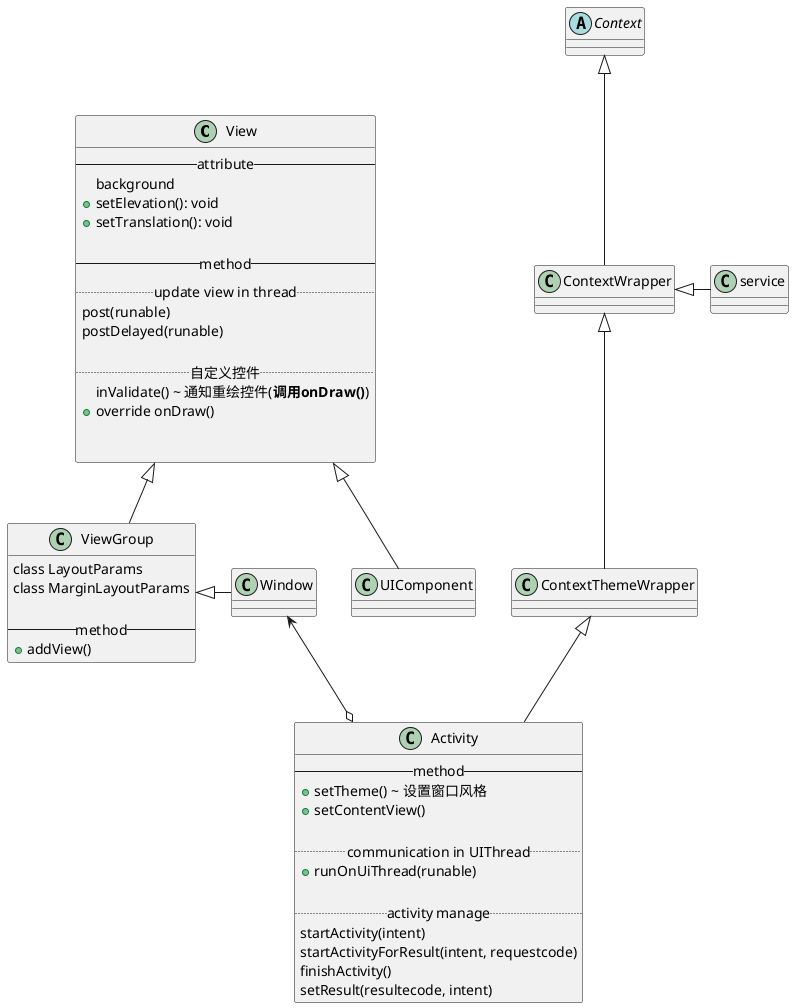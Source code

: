 @startuml

class View{
	--attribute--
	background
	+setElevation(): void
	+setTranslation(): void
	
	--method--
	..update view in thread..
	post(runable)
	postDelayed(runable)

	..自定义控件..
	inValidate() ~ 通知重绘控件(**调用onDraw()**)
	+override onDraw()

	
}

class UIComponent
class ViewGroup{
	class LayoutParams
	class MarginLayoutParams

	--method--
	+addView()	
}
class Window
abstract class Context
class ContextWrapper
class ContextThemeWrapper
class Activity{
	--method--
	+setTheme() ~ 设置窗口风格
	+setContentView()

	..communication in UIThread..
	+runOnUiThread(runable)

	..activity manage..
	startActivity(intent)
	startActivityForResult(intent, requestcode)
	finishActivity()
	setResult(resultecode, intent)
}

class service

View <|-- UIComponent
View <|-- ViewGroup
Window -left-|> ViewGroup

Context <|-- ContextWrapper
ContextWrapper <|-- ContextThemeWrapper
ContextThemeWrapper <|-- Activity
Window <--o Activity

service -left-|> ContextWrapper

@enduml
